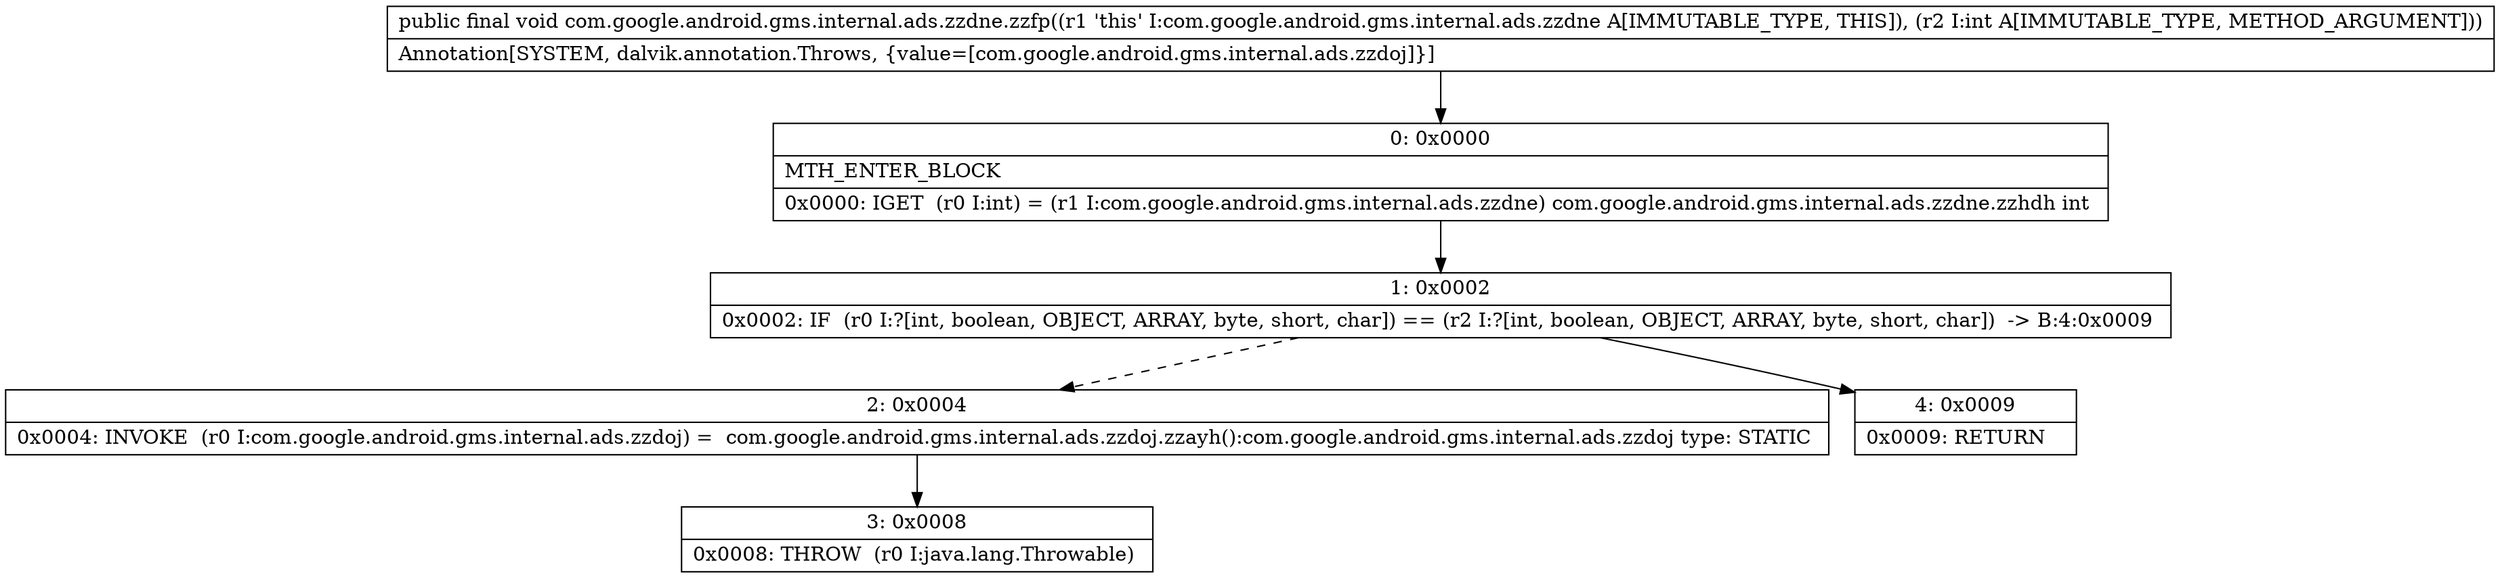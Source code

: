 digraph "CFG forcom.google.android.gms.internal.ads.zzdne.zzfp(I)V" {
Node_0 [shape=record,label="{0\:\ 0x0000|MTH_ENTER_BLOCK\l|0x0000: IGET  (r0 I:int) = (r1 I:com.google.android.gms.internal.ads.zzdne) com.google.android.gms.internal.ads.zzdne.zzhdh int \l}"];
Node_1 [shape=record,label="{1\:\ 0x0002|0x0002: IF  (r0 I:?[int, boolean, OBJECT, ARRAY, byte, short, char]) == (r2 I:?[int, boolean, OBJECT, ARRAY, byte, short, char])  \-\> B:4:0x0009 \l}"];
Node_2 [shape=record,label="{2\:\ 0x0004|0x0004: INVOKE  (r0 I:com.google.android.gms.internal.ads.zzdoj) =  com.google.android.gms.internal.ads.zzdoj.zzayh():com.google.android.gms.internal.ads.zzdoj type: STATIC \l}"];
Node_3 [shape=record,label="{3\:\ 0x0008|0x0008: THROW  (r0 I:java.lang.Throwable) \l}"];
Node_4 [shape=record,label="{4\:\ 0x0009|0x0009: RETURN   \l}"];
MethodNode[shape=record,label="{public final void com.google.android.gms.internal.ads.zzdne.zzfp((r1 'this' I:com.google.android.gms.internal.ads.zzdne A[IMMUTABLE_TYPE, THIS]), (r2 I:int A[IMMUTABLE_TYPE, METHOD_ARGUMENT]))  | Annotation[SYSTEM, dalvik.annotation.Throws, \{value=[com.google.android.gms.internal.ads.zzdoj]\}]\l}"];
MethodNode -> Node_0;
Node_0 -> Node_1;
Node_1 -> Node_2[style=dashed];
Node_1 -> Node_4;
Node_2 -> Node_3;
}

